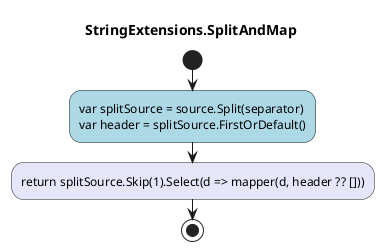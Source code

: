 @startuml StringExtensions.SplitAndMap
title StringExtensions.SplitAndMap
start
#LightBlue:var splitSource = source.Split(separator)
var header = splitSource.FirstOrDefault();
#Lavender:return splitSource.Skip(1).Select(d => mapper(d, header ?? []));
stop
@enduml

